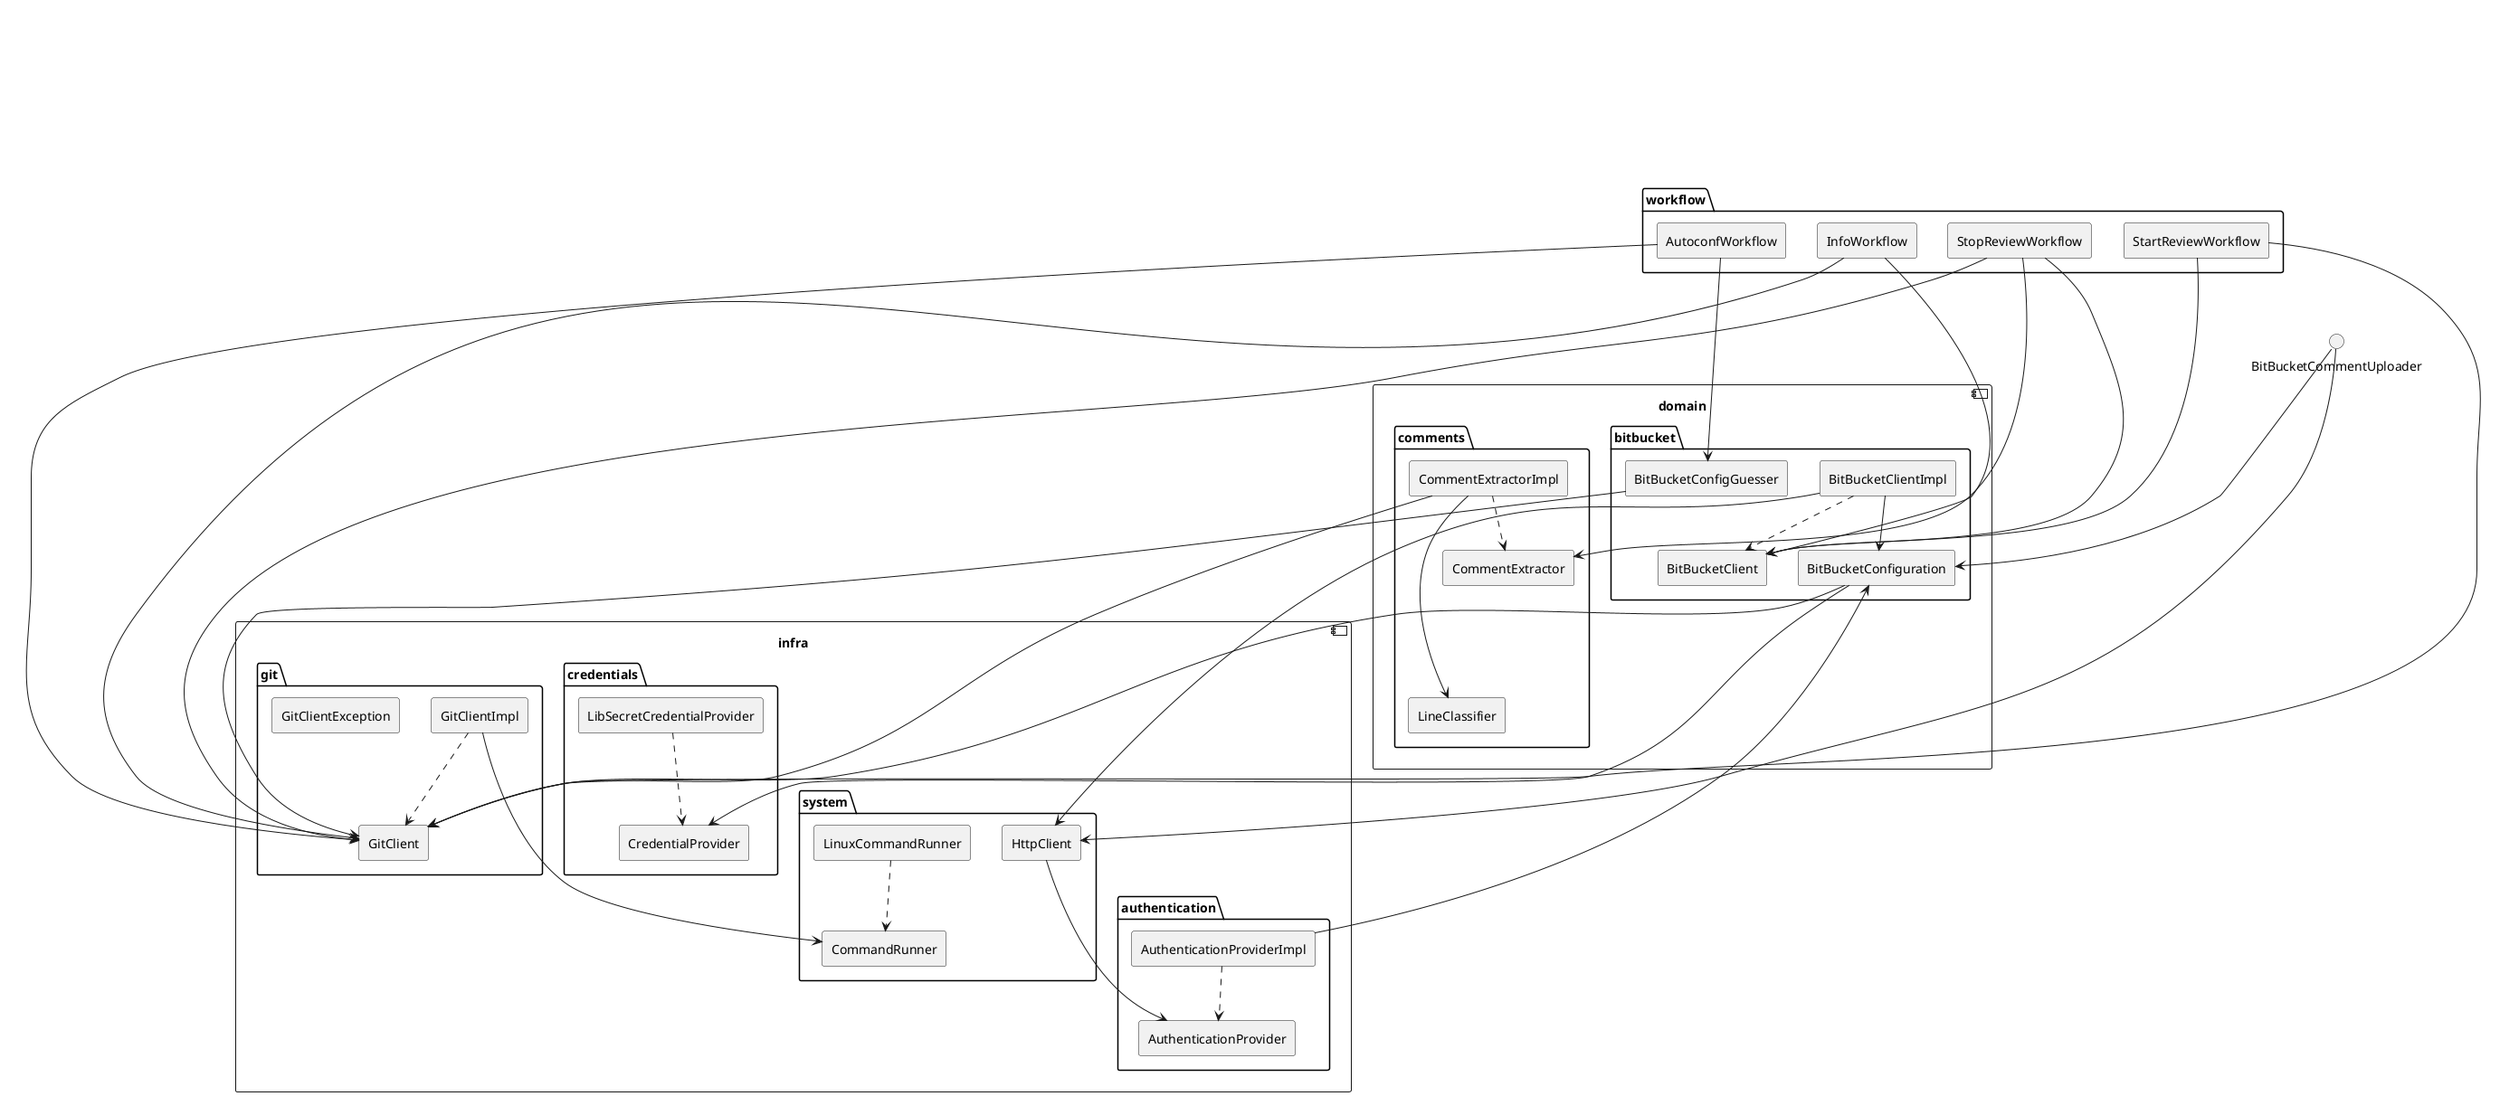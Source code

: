 @startuml
package workflow {
rectangle InfoWorkflow
rectangle AutoconfWorkflow
rectangle StopReviewWorkflow
rectangle StartReviewWorkflow
}
component domain {
package comments {
rectangle CommentExtractor
rectangle CommentExtractorImpl
rectangle LineClassifier
}

package bitbucket {
rectangle BitBucketConfigGuesser
rectangle BitBucketConfiguration
rectangle BitBucketClient
rectangle BitBucketClientImpl
}
}
component infra{
package git{
rectangle GitClient
rectangle GitClientImpl
rectangle GitClientException
}
package system {
rectangle CommandRunner
rectangle HttpClient
rectangle LinuxCommandRunner
}
package authentication{
rectangle AuthenticationProviderImpl
rectangle AuthenticationProvider
}
package credentials{
 rectangle LibSecretCredentialProvider
 rectangle CredentialProvider
}
}

AuthenticationProviderImpl --> BitBucketConfiguration
BitBucketClientImpl --> BitBucketConfiguration
BitBucketClientImpl ---> HttpClient
BitBucketCommentUploader ---> BitBucketConfiguration
BitBucketCommentUploader ---> HttpClient
BitBucketConfigGuesser ---> GitClient
BitBucketConfiguration ---> CredentialProvider
BitBucketConfiguration ---> GitClient
CommentExtractorImpl ---> GitClient
CommentExtractorImpl ---> LineClassifier
GitClientImpl ---> CommandRunner
HttpClient ---> AuthenticationProvider
AutoconfWorkflow ---> BitBucketConfigGuesser
AutoconfWorkflow ---> GitClient
InfoWorkflow ---> BitBucketClient
InfoWorkflow ---> GitClient
StartReviewWorkflow ---> BitBucketClient
StartReviewWorkflow ---> GitClient
StopReviewWorkflow ---> BitBucketClient
StopReviewWorkflow ---> CommentExtractor
StopReviewWorkflow ---> GitClient
LinuxCommandRunner ..>  CommandRunner
AuthenticationProviderImpl ..>  AuthenticationProvider
LibSecretCredentialProvider ..>  CredentialProvider
GitClientImpl ..>  GitClient
CommentExtractorImpl ..>  CommentExtractor
BitBucketClientImpl ..>  BitBucketClient
@enduml